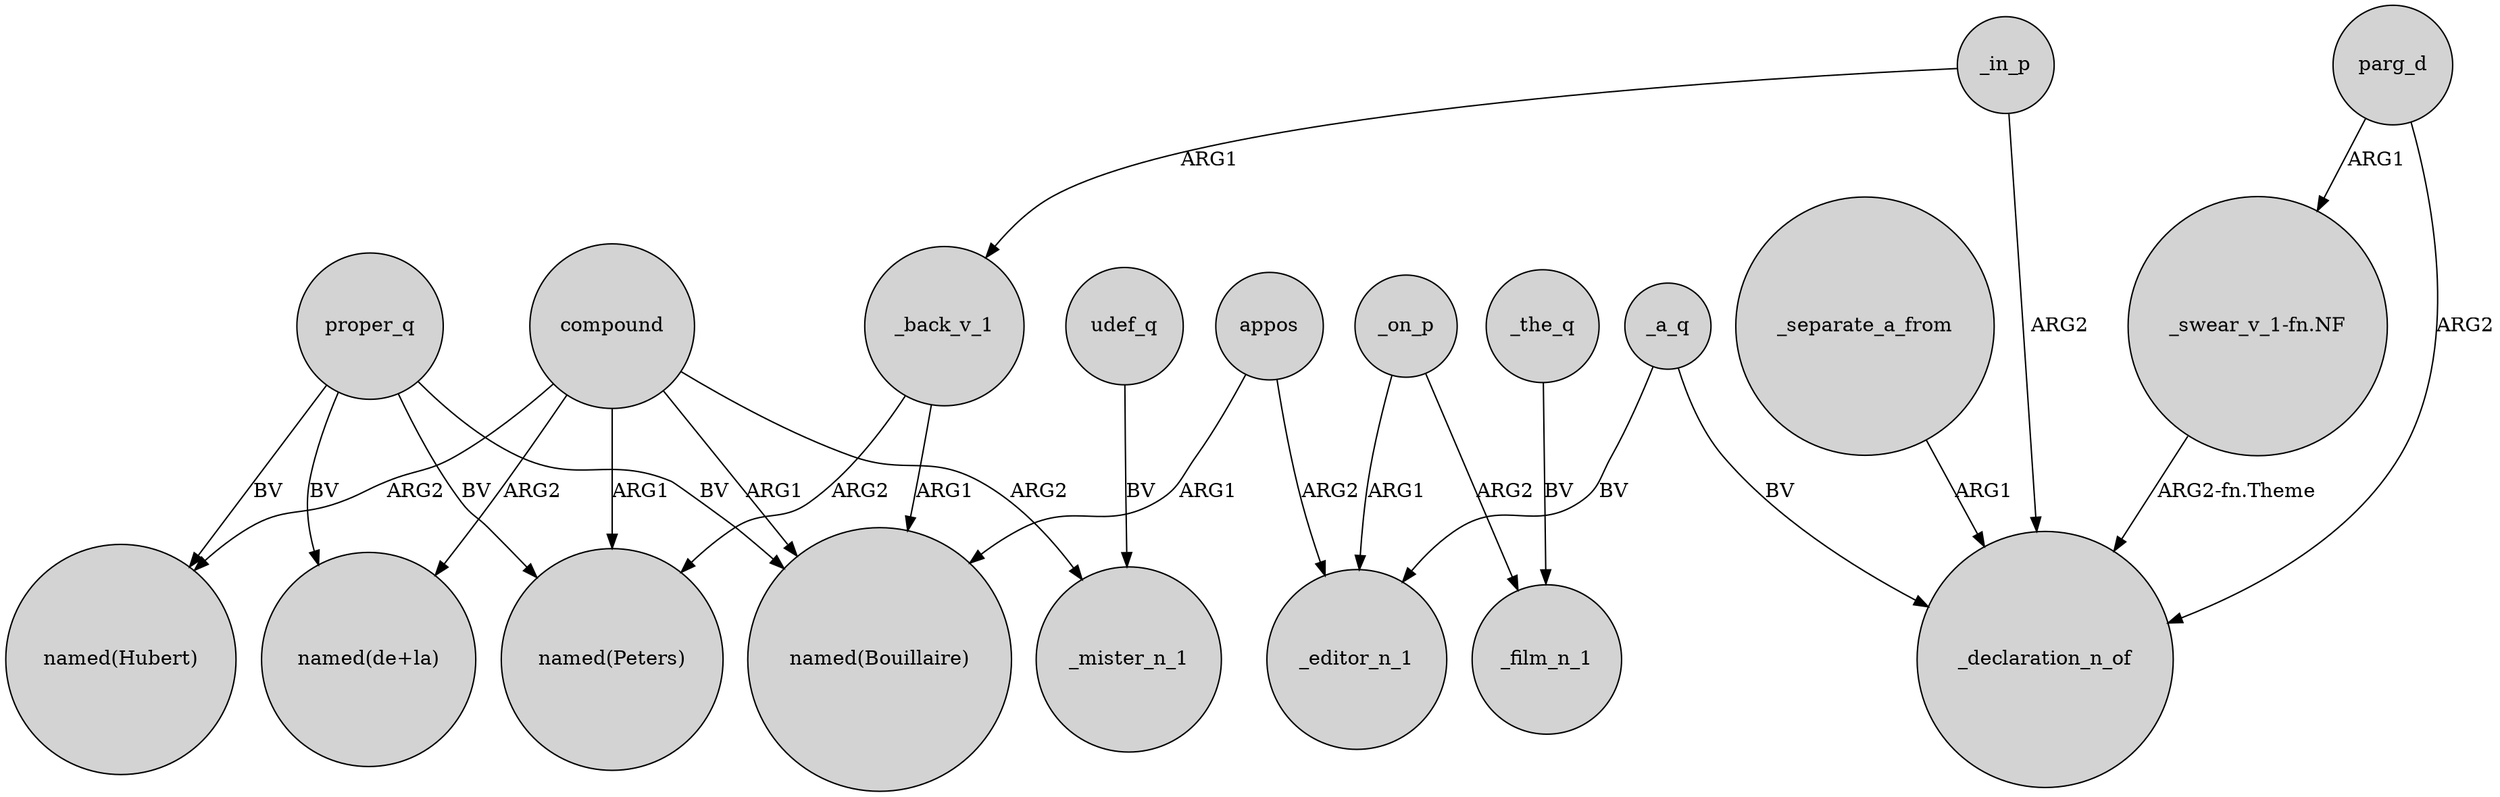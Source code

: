 digraph {
	node [shape=circle style=filled]
	proper_q -> "named(Hubert)" [label=BV]
	appos -> _editor_n_1 [label=ARG2]
	appos -> "named(Bouillaire)" [label=ARG1]
	_in_p -> _declaration_n_of [label=ARG2]
	proper_q -> "named(Peters)" [label=BV]
	compound -> _mister_n_1 [label=ARG2]
	compound -> "named(de+la)" [label=ARG2]
	_on_p -> _film_n_1 [label=ARG2]
	udef_q -> _mister_n_1 [label=BV]
	compound -> "named(Peters)" [label=ARG1]
	proper_q -> "named(Bouillaire)" [label=BV]
	_a_q -> _editor_n_1 [label=BV]
	_a_q -> _declaration_n_of [label=BV]
	compound -> "named(Hubert)" [label=ARG2]
	_back_v_1 -> "named(Bouillaire)" [label=ARG1]
	_on_p -> _editor_n_1 [label=ARG1]
	proper_q -> "named(de+la)" [label=BV]
	_the_q -> _film_n_1 [label=BV]
	"_swear_v_1-fn.NF" -> _declaration_n_of [label="ARG2-fn.Theme"]
	compound -> "named(Bouillaire)" [label=ARG1]
	_separate_a_from -> _declaration_n_of [label=ARG1]
	parg_d -> "_swear_v_1-fn.NF" [label=ARG1]
	_back_v_1 -> "named(Peters)" [label=ARG2]
	_in_p -> _back_v_1 [label=ARG1]
	parg_d -> _declaration_n_of [label=ARG2]
}
